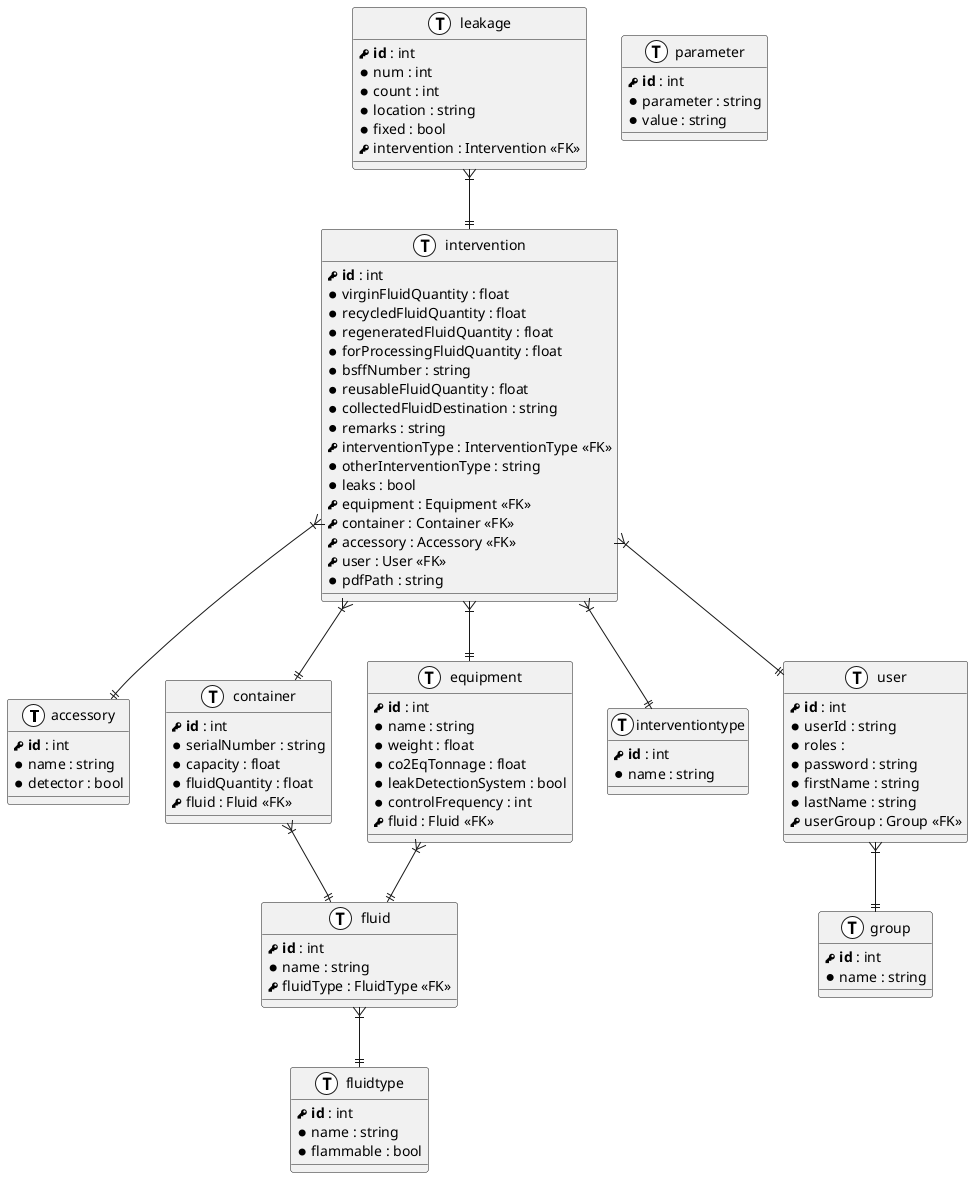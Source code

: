@startuml
!define table(x) entity x << (T, white) >>
!define primary_key(x) <b><&key> x</b>
!define column(x) <&media-record> x
!define foreign_key(x) <&key> x

table( accessory ) {
  primary_key( id ) : int
  column( name ) : string
  column( detector ) : bool
}

table( container ) {
  primary_key( id ) : int
  column( serialNumber ) : string
  column( capacity ) : float
  column( fluidQuantity ) : float
  foreign_key( fluid ) : Fluid <<FK>>
}

table( equipment ) {
  primary_key( id ) : int
  column( name ) : string
  column( weight ) : float
  column( co2EqTonnage ) : float
  column( leakDetectionSystem ) : bool
  column( controlFrequency ) : int
  foreign_key( fluid ) : Fluid <<FK>>
}

table( fluid ) {
  primary_key( id ) : int
  column( name ) : string
  foreign_key( fluidType ) : FluidType <<FK>>
}

table( fluidtype ) {
  primary_key( id ) : int
  column( name ) : string
  column( flammable ) : bool
}

table( group ) {
  primary_key( id ) : int
  column( name ) : string
}

table( intervention ) {
  primary_key( id ) : int
  column( virginFluidQuantity ) : float
  column( recycledFluidQuantity ) : float
  column( regeneratedFluidQuantity ) : float
  column( forProcessingFluidQuantity ) : float
  column( bsffNumber ) : string
  column( reusableFluidQuantity ) : float
  column( collectedFluidDestination ) : string
  column( remarks ) : string
  foreign_key( interventionType ) : InterventionType <<FK>>
  column( otherInterventionType ) : string
  column( leaks ) : bool
  foreign_key( equipment ) : Equipment <<FK>>
  foreign_key( container ) : Container <<FK>>
  foreign_key( accessory ) : Accessory <<FK>>
  foreign_key( user ) : User <<FK>>
  column( pdfPath ) : string
}

table( interventiontype ) {
  primary_key( id ) : int
  column( name ) : string
}

table( leakage ) {
  primary_key( id ) : int
  column( num ) : int
  column( count ) : int
  column( location ) : string
  column( fixed ) : bool
  foreign_key( intervention ) : Intervention <<FK>>
}

table( parameter ) {
  primary_key( id ) : int
  column( parameter ) : string
  column( value ) : string
}

table( user ) {
  primary_key( id ) : int
  column( userId ) : string
  column( roles ) : 
  column( password ) : string
  column( firstName ) : string
  column( lastName ) : string
  foreign_key( userGroup ) : Group <<FK>>
}
container }|--|| fluid
equipment }|--|| fluid
fluid }|--|| fluidtype
intervention }|--|| interventiontype
intervention }|--|| equipment
intervention }|--|| container
intervention }|--|| accessory
intervention }|--|| user
leakage }|--|| intervention
user }|--|| group
@enduml
